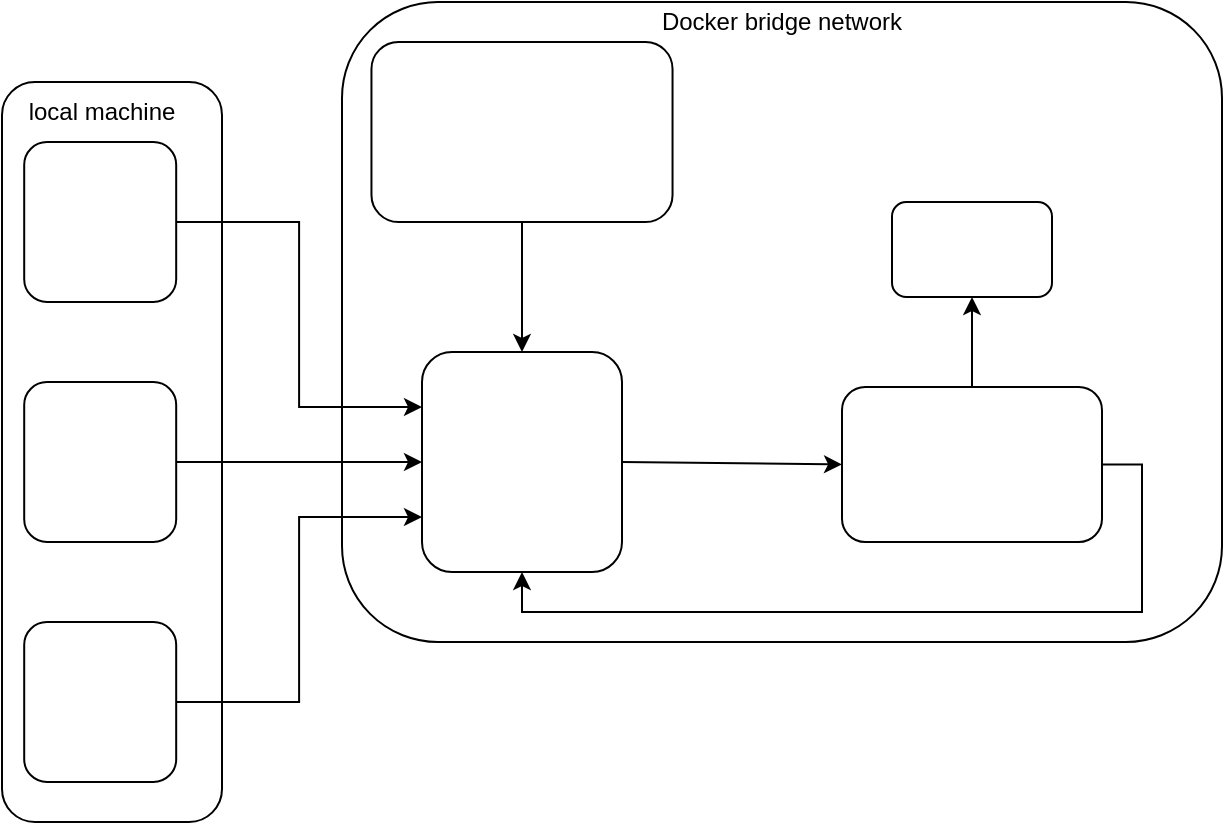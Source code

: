 <mxfile version="25.0.3">
  <diagram name="Página-1" id="PNWJ6EAD4FOapOchPc4e">
    <mxGraphModel dx="989" dy="514" grid="1" gridSize="10" guides="1" tooltips="1" connect="1" arrows="1" fold="1" page="1" pageScale="1" pageWidth="827" pageHeight="1169" math="0" shadow="0">
      <root>
        <mxCell id="0" />
        <mxCell id="1" parent="0" />
        <mxCell id="6lOeC7nkO6X6M1Brl7BP-61" value="" style="rounded=1;whiteSpace=wrap;html=1;" vertex="1" parent="1">
          <mxGeometry x="100" y="130" width="110" height="370" as="geometry" />
        </mxCell>
        <mxCell id="6lOeC7nkO6X6M1Brl7BP-59" value="" style="rounded=1;whiteSpace=wrap;html=1;" vertex="1" parent="1">
          <mxGeometry x="270" y="90" width="440" height="320" as="geometry" />
        </mxCell>
        <mxCell id="6lOeC7nkO6X6M1Brl7BP-58" style="edgeStyle=orthogonalEdgeStyle;rounded=0;orthogonalLoop=1;jettySize=auto;html=1;exitX=1;exitY=0.5;exitDx=0;exitDy=0;entryX=0.5;entryY=1;entryDx=0;entryDy=0;" edge="1" parent="1" source="6lOeC7nkO6X6M1Brl7BP-33" target="6lOeC7nkO6X6M1Brl7BP-32">
          <mxGeometry relative="1" as="geometry">
            <Array as="points">
              <mxPoint x="670" y="321" />
              <mxPoint x="670" y="395" />
              <mxPoint x="360" y="395" />
            </Array>
          </mxGeometry>
        </mxCell>
        <mxCell id="6lOeC7nkO6X6M1Brl7BP-33" value="" style="rounded=1;whiteSpace=wrap;html=1;" vertex="1" parent="1">
          <mxGeometry x="520" y="282.5" width="130" height="77.5" as="geometry" />
        </mxCell>
        <mxCell id="6lOeC7nkO6X6M1Brl7BP-32" value="" style="rounded=1;whiteSpace=wrap;html=1;" vertex="1" parent="1">
          <mxGeometry x="310" y="265" width="100" height="110" as="geometry" />
        </mxCell>
        <mxCell id="6lOeC7nkO6X6M1Brl7BP-41" style="edgeStyle=orthogonalEdgeStyle;rounded=0;orthogonalLoop=1;jettySize=auto;html=1;exitX=0.5;exitY=1;exitDx=0;exitDy=0;entryX=0.5;entryY=0;entryDx=0;entryDy=0;" edge="1" parent="1" source="6lOeC7nkO6X6M1Brl7BP-31" target="6lOeC7nkO6X6M1Brl7BP-32">
          <mxGeometry relative="1" as="geometry" />
        </mxCell>
        <mxCell id="6lOeC7nkO6X6M1Brl7BP-31" value="" style="rounded=1;whiteSpace=wrap;html=1;" vertex="1" parent="1">
          <mxGeometry x="284.73" y="110" width="150.54" height="90" as="geometry" />
        </mxCell>
        <mxCell id="6lOeC7nkO6X6M1Brl7BP-3" value="" style="shape=image;verticalLabelPosition=bottom;labelBackgroundColor=default;verticalAlign=top;aspect=fixed;imageAspect=0;image=https://upload.wikimedia.org/wikipedia/commons/thumb/0/0a/Apache_kafka-icon.svg/1200px-Apache_kafka-icon.svg.png;" vertex="1" parent="1">
          <mxGeometry x="314.73" y="275" width="90" height="90" as="geometry" />
        </mxCell>
        <mxCell id="6lOeC7nkO6X6M1Brl7BP-22" value="" style="shape=image;verticalLabelPosition=bottom;labelBackgroundColor=default;verticalAlign=top;aspect=fixed;imageAspect=0;image=https://www.svgrepo.com/show/349342/docker.svg;" vertex="1" parent="1">
          <mxGeometry x="620" y="337.5" width="20" height="20" as="geometry" />
        </mxCell>
        <mxCell id="6lOeC7nkO6X6M1Brl7BP-26" value="" style="shape=image;verticalLabelPosition=bottom;labelBackgroundColor=default;verticalAlign=top;aspect=fixed;imageAspect=0;image=https://upload.wikimedia.org/wikipedia/commons/7/77/Apache_ZooKeeper_logo.svg;" vertex="1" parent="1">
          <mxGeometry x="295.27" y="120" width="129.46" height="70" as="geometry" />
        </mxCell>
        <mxCell id="6lOeC7nkO6X6M1Brl7BP-27" value="" style="shape=image;verticalLabelPosition=bottom;labelBackgroundColor=default;verticalAlign=top;aspect=fixed;imageAspect=0;image=https://blog.dsacademy.com.br/wp-content/uploads/2023/06/Apache-Spark-logo.png;" vertex="1" parent="1">
          <mxGeometry x="530" y="287.5" width="96.31" height="50" as="geometry" />
        </mxCell>
        <mxCell id="6lOeC7nkO6X6M1Brl7BP-29" value="" style="shape=image;verticalLabelPosition=bottom;labelBackgroundColor=default;verticalAlign=top;aspect=fixed;imageAspect=0;image=https://www.svgrepo.com/show/349342/docker.svg;" vertex="1" parent="1">
          <mxGeometry x="384.73" y="350" width="20" height="20" as="geometry" />
        </mxCell>
        <mxCell id="6lOeC7nkO6X6M1Brl7BP-30" value="" style="shape=image;verticalLabelPosition=bottom;labelBackgroundColor=default;verticalAlign=top;aspect=fixed;imageAspect=0;image=https://www.svgrepo.com/show/349342/docker.svg;" vertex="1" parent="1">
          <mxGeometry x="404.73" y="180" width="20" height="20" as="geometry" />
        </mxCell>
        <mxCell id="6lOeC7nkO6X6M1Brl7BP-39" style="edgeStyle=orthogonalEdgeStyle;rounded=0;orthogonalLoop=1;jettySize=auto;html=1;entryX=0;entryY=0.5;entryDx=0;entryDy=0;" edge="1" parent="1" source="6lOeC7nkO6X6M1Brl7BP-34" target="6lOeC7nkO6X6M1Brl7BP-32">
          <mxGeometry relative="1" as="geometry" />
        </mxCell>
        <mxCell id="6lOeC7nkO6X6M1Brl7BP-40" value="" style="endArrow=classic;html=1;rounded=0;entryX=0;entryY=0.5;entryDx=0;entryDy=0;exitX=1;exitY=0.5;exitDx=0;exitDy=0;" edge="1" parent="1" source="6lOeC7nkO6X6M1Brl7BP-32" target="6lOeC7nkO6X6M1Brl7BP-33">
          <mxGeometry width="50" height="50" relative="1" as="geometry">
            <mxPoint x="460" y="270" as="sourcePoint" />
            <mxPoint x="570" y="240" as="targetPoint" />
          </mxGeometry>
        </mxCell>
        <mxCell id="6lOeC7nkO6X6M1Brl7BP-57" style="edgeStyle=orthogonalEdgeStyle;rounded=0;orthogonalLoop=1;jettySize=auto;html=1;exitX=1;exitY=0.5;exitDx=0;exitDy=0;entryX=0;entryY=0.75;entryDx=0;entryDy=0;" edge="1" parent="1" source="6lOeC7nkO6X6M1Brl7BP-46" target="6lOeC7nkO6X6M1Brl7BP-32">
          <mxGeometry relative="1" as="geometry" />
        </mxCell>
        <mxCell id="6lOeC7nkO6X6M1Brl7BP-46" value="" style="rounded=1;whiteSpace=wrap;html=1;" vertex="1" parent="1">
          <mxGeometry x="111.099" y="400" width="75.996" height="80" as="geometry" />
        </mxCell>
        <mxCell id="6lOeC7nkO6X6M1Brl7BP-34" value="" style="rounded=1;whiteSpace=wrap;html=1;" vertex="1" parent="1">
          <mxGeometry x="111.099" y="280" width="75.996" height="80" as="geometry" />
        </mxCell>
        <mxCell id="6lOeC7nkO6X6M1Brl7BP-56" style="edgeStyle=orthogonalEdgeStyle;rounded=0;orthogonalLoop=1;jettySize=auto;html=1;exitX=1;exitY=0.5;exitDx=0;exitDy=0;entryX=0;entryY=0.25;entryDx=0;entryDy=0;" edge="1" parent="1" source="6lOeC7nkO6X6M1Brl7BP-49" target="6lOeC7nkO6X6M1Brl7BP-32">
          <mxGeometry relative="1" as="geometry">
            <mxPoint x="270" y="270" as="targetPoint" />
          </mxGeometry>
        </mxCell>
        <mxCell id="6lOeC7nkO6X6M1Brl7BP-49" value="" style="rounded=1;whiteSpace=wrap;html=1;" vertex="1" parent="1">
          <mxGeometry x="111.099" y="160" width="75.996" height="80" as="geometry" />
        </mxCell>
        <mxCell id="6lOeC7nkO6X6M1Brl7BP-53" value="" style="shape=image;verticalLabelPosition=bottom;labelBackgroundColor=default;verticalAlign=top;aspect=fixed;imageAspect=0;image=https://quantumzeitgeist.com/wp-content/uploads/pythoned.png;" vertex="1" parent="1">
          <mxGeometry x="119.1" y="410" width="60" height="60" as="geometry" />
        </mxCell>
        <mxCell id="6lOeC7nkO6X6M1Brl7BP-54" value="" style="shape=image;verticalLabelPosition=bottom;labelBackgroundColor=default;verticalAlign=top;aspect=fixed;imageAspect=0;image=https://quantumzeitgeist.com/wp-content/uploads/pythoned.png;" vertex="1" parent="1">
          <mxGeometry x="119.1" y="290" width="60" height="60" as="geometry" />
        </mxCell>
        <mxCell id="6lOeC7nkO6X6M1Brl7BP-55" value="" style="shape=image;verticalLabelPosition=bottom;labelBackgroundColor=default;verticalAlign=top;aspect=fixed;imageAspect=0;image=https://quantumzeitgeist.com/wp-content/uploads/pythoned.png;" vertex="1" parent="1">
          <mxGeometry x="119.1" y="170" width="60" height="60" as="geometry" />
        </mxCell>
        <mxCell id="6lOeC7nkO6X6M1Brl7BP-60" value="Docker bridge network" style="text;html=1;align=center;verticalAlign=middle;whiteSpace=wrap;rounded=0;" vertex="1" parent="1">
          <mxGeometry x="425" y="90" width="130" height="20" as="geometry" />
        </mxCell>
        <mxCell id="6lOeC7nkO6X6M1Brl7BP-62" value="local machine" style="text;html=1;align=center;verticalAlign=middle;whiteSpace=wrap;rounded=0;" vertex="1" parent="1">
          <mxGeometry x="110" y="130" width="80" height="30" as="geometry" />
        </mxCell>
        <mxCell id="6lOeC7nkO6X6M1Brl7BP-67" value="" style="group" vertex="1" connectable="0" parent="1">
          <mxGeometry x="545" y="190" width="80" height="47.5" as="geometry" />
        </mxCell>
        <mxCell id="6lOeC7nkO6X6M1Brl7BP-64" value="" style="rounded=1;whiteSpace=wrap;html=1;" vertex="1" parent="6lOeC7nkO6X6M1Brl7BP-67">
          <mxGeometry width="80" height="47.5" as="geometry" />
        </mxCell>
        <mxCell id="6lOeC7nkO6X6M1Brl7BP-65" value="" style="shape=image;verticalLabelPosition=bottom;labelBackgroundColor=default;verticalAlign=top;aspect=fixed;imageAspect=0;image=https://www.svgrepo.com/show/349342/docker.svg;" vertex="1" parent="6lOeC7nkO6X6M1Brl7BP-67">
          <mxGeometry x="61.538" y="34.833" width="12.308" height="12.308" as="geometry" />
        </mxCell>
        <mxCell id="6lOeC7nkO6X6M1Brl7BP-66" value="" style="shape=image;verticalLabelPosition=bottom;labelBackgroundColor=default;verticalAlign=top;aspect=fixed;imageAspect=0;image=https://blog.dsacademy.com.br/wp-content/uploads/2023/06/Apache-Spark-logo.png;" vertex="1" parent="6lOeC7nkO6X6M1Brl7BP-67">
          <mxGeometry x="6.154" y="3.167" width="59.268" height="30.769" as="geometry" />
        </mxCell>
        <mxCell id="6lOeC7nkO6X6M1Brl7BP-68" style="rounded=0;orthogonalLoop=1;jettySize=auto;html=1;exitX=0.5;exitY=0;exitDx=0;exitDy=0;entryX=0.5;entryY=1;entryDx=0;entryDy=0;" edge="1" parent="1" source="6lOeC7nkO6X6M1Brl7BP-33" target="6lOeC7nkO6X6M1Brl7BP-64">
          <mxGeometry relative="1" as="geometry" />
        </mxCell>
      </root>
    </mxGraphModel>
  </diagram>
</mxfile>

